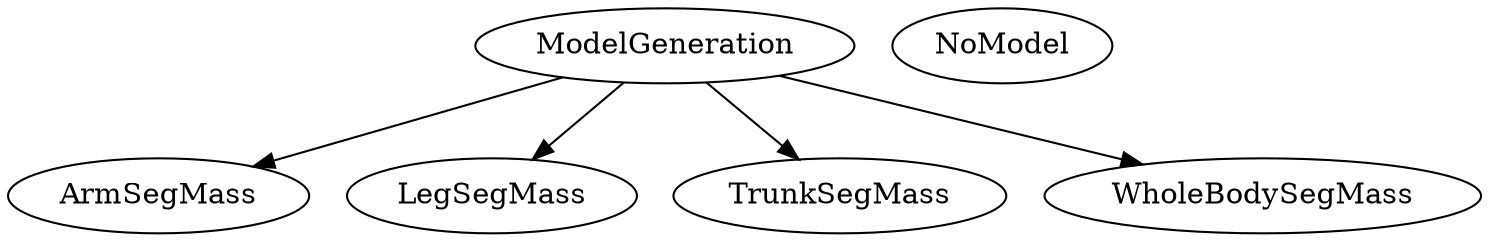 /* Created by mdot for Matlab */
digraph m2html {
  ModelGeneration -> ArmSegMass;
  ModelGeneration -> LegSegMass;
  ModelGeneration -> TrunkSegMass;
  ModelGeneration -> WholeBodySegMass;

  ArmSegMass [URL="ArmSegMass.html"];
  LegSegMass [URL="LegSegMass.html"];
  ModelGeneration [URL="ModelGeneration.html"];
  NoModel [URL="NoModel.html"];
  TrunkSegMass [URL="TrunkSegMass.html"];
  WholeBodySegMass [URL="WholeBodySegMass.html"];
}